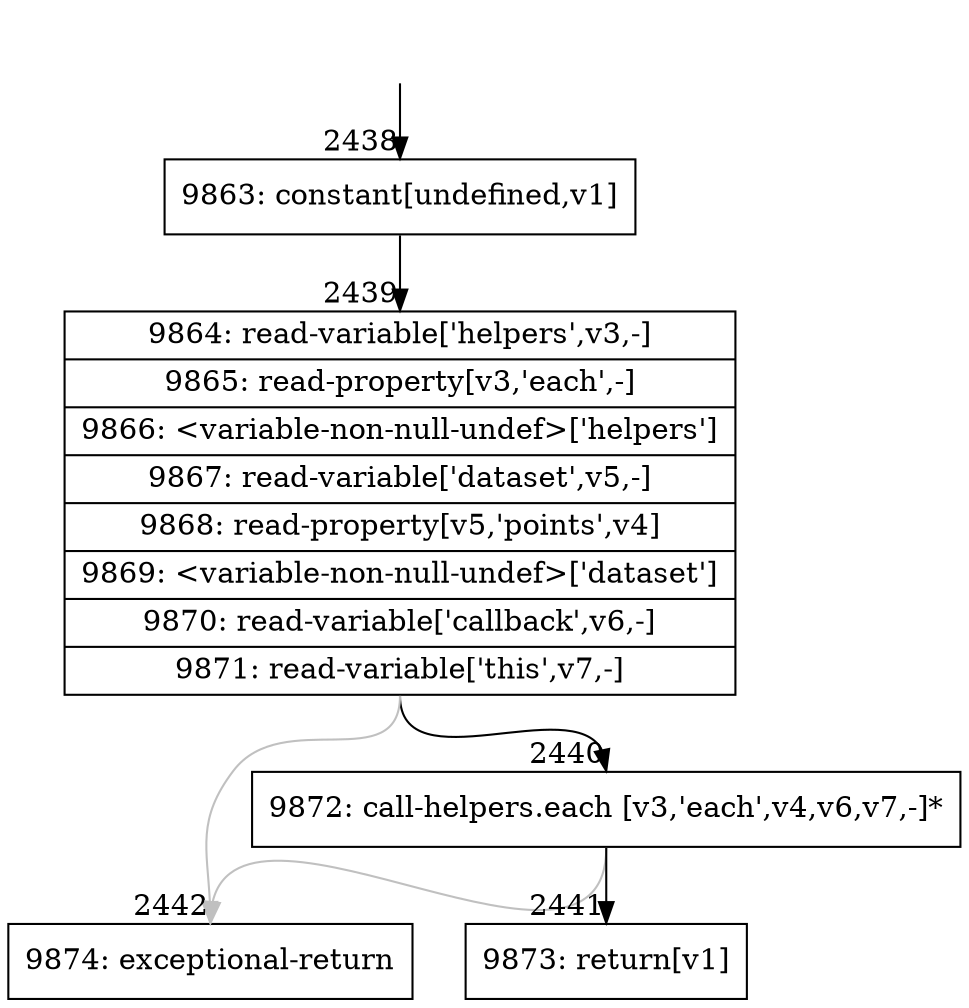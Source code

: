 digraph {
rankdir="TD"
BB_entry229[shape=none,label=""];
BB_entry229 -> BB2438 [tailport=s, headport=n, headlabel="    2438"]
BB2438 [shape=record label="{9863: constant[undefined,v1]}" ] 
BB2438 -> BB2439 [tailport=s, headport=n, headlabel="      2439"]
BB2439 [shape=record label="{9864: read-variable['helpers',v3,-]|9865: read-property[v3,'each',-]|9866: \<variable-non-null-undef\>['helpers']|9867: read-variable['dataset',v5,-]|9868: read-property[v5,'points',v4]|9869: \<variable-non-null-undef\>['dataset']|9870: read-variable['callback',v6,-]|9871: read-variable['this',v7,-]}" ] 
BB2439 -> BB2440 [tailport=s, headport=n, headlabel="      2440"]
BB2439 -> BB2442 [tailport=s, headport=n, color=gray, headlabel="      2442"]
BB2440 [shape=record label="{9872: call-helpers.each [v3,'each',v4,v6,v7,-]*}" ] 
BB2440 -> BB2441 [tailport=s, headport=n, headlabel="      2441"]
BB2440 -> BB2442 [tailport=s, headport=n, color=gray]
BB2441 [shape=record label="{9873: return[v1]}" ] 
BB2442 [shape=record label="{9874: exceptional-return}" ] 
//#$~ 2657
}
